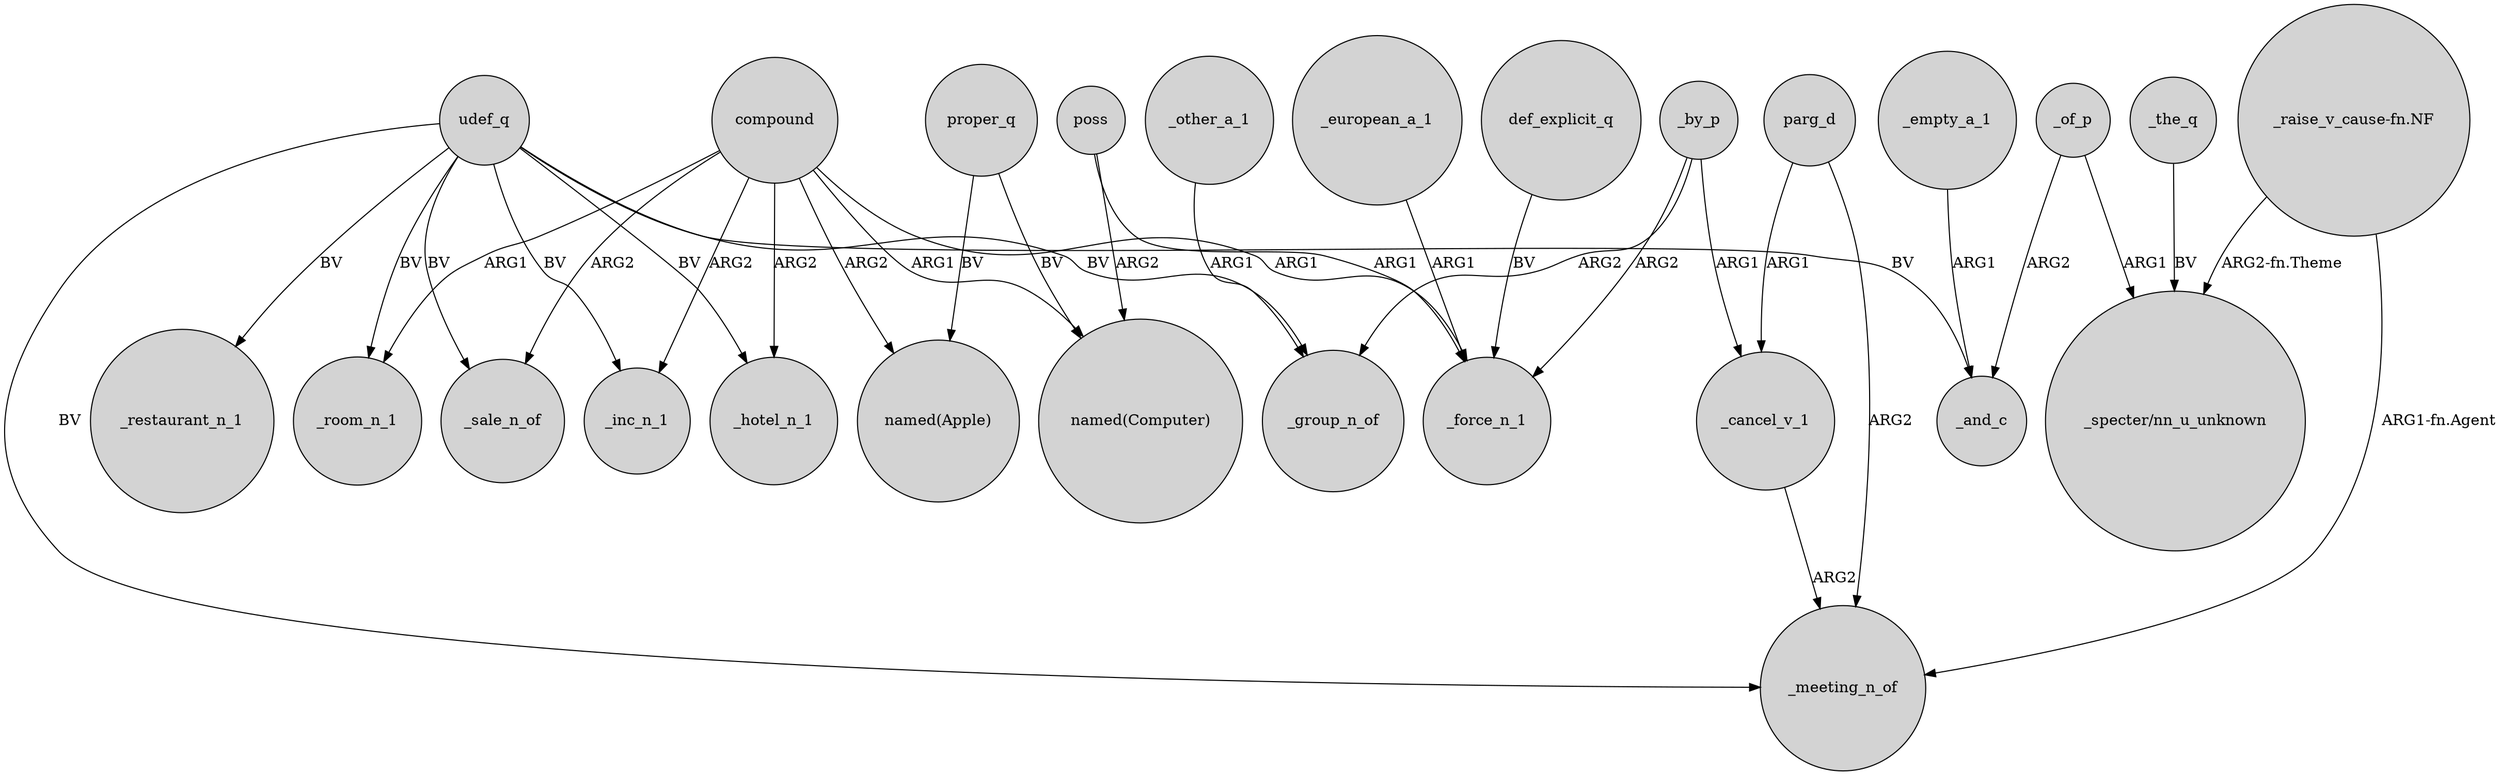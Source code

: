 digraph {
	node [shape=circle style=filled]
	udef_q -> _inc_n_1 [label=BV]
	_of_p -> "_specter/nn_u_unknown" [label=ARG1]
	_empty_a_1 -> _and_c [label=ARG1]
	poss -> _force_n_1 [label=ARG1]
	parg_d -> _meeting_n_of [label=ARG2]
	compound -> _force_n_1 [label=ARG1]
	proper_q -> "named(Apple)" [label=BV]
	_the_q -> "_specter/nn_u_unknown" [label=BV]
	_of_p -> _and_c [label=ARG2]
	udef_q -> _meeting_n_of [label=BV]
	poss -> "named(Computer)" [label=ARG2]
	_by_p -> _cancel_v_1 [label=ARG1]
	compound -> "named(Computer)" [label=ARG1]
	"_raise_v_cause-fn.NF" -> _meeting_n_of [label="ARG1-fn.Agent"]
	_cancel_v_1 -> _meeting_n_of [label=ARG2]
	compound -> _sale_n_of [label=ARG2]
	_european_a_1 -> _force_n_1 [label=ARG1]
	udef_q -> _room_n_1 [label=BV]
	compound -> _hotel_n_1 [label=ARG2]
	compound -> _room_n_1 [label=ARG1]
	def_explicit_q -> _force_n_1 [label=BV]
	udef_q -> _sale_n_of [label=BV]
	proper_q -> "named(Computer)" [label=BV]
	udef_q -> _restaurant_n_1 [label=BV]
	compound -> "named(Apple)" [label=ARG2]
	"_raise_v_cause-fn.NF" -> "_specter/nn_u_unknown" [label="ARG2-fn.Theme"]
	_by_p -> _force_n_1 [label=ARG2]
	_other_a_1 -> _group_n_of [label=ARG1]
	udef_q -> _and_c [label=BV]
	_by_p -> _group_n_of [label=ARG2]
	compound -> _inc_n_1 [label=ARG2]
	udef_q -> _group_n_of [label=BV]
	udef_q -> _hotel_n_1 [label=BV]
	parg_d -> _cancel_v_1 [label=ARG1]
}
